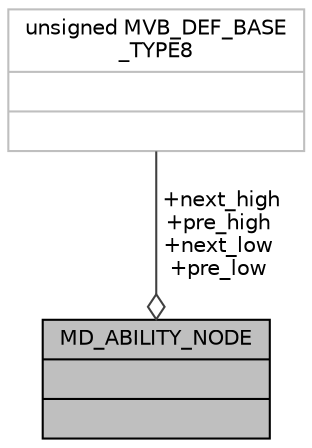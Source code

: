 digraph "MD_ABILITY_NODE"
{
  edge [fontname="Helvetica",fontsize="10",labelfontname="Helvetica",labelfontsize="10"];
  node [fontname="Helvetica",fontsize="10",shape=record];
  Node1 [label="{MD_ABILITY_NODE\n||}",height=0.2,width=0.4,color="black", fillcolor="grey75", style="filled" fontcolor="black"];
  Node2 -> Node1 [color="grey25",fontsize="10",style="solid",label=" +next_high\n+pre_high\n+next_low\n+pre_low" ,arrowhead="odiamond",fontname="Helvetica"];
  Node2 [label="{unsigned MVB_DEF_BASE\l_TYPE8\n||}",height=0.2,width=0.4,color="grey75", fillcolor="white", style="filled"];
}
